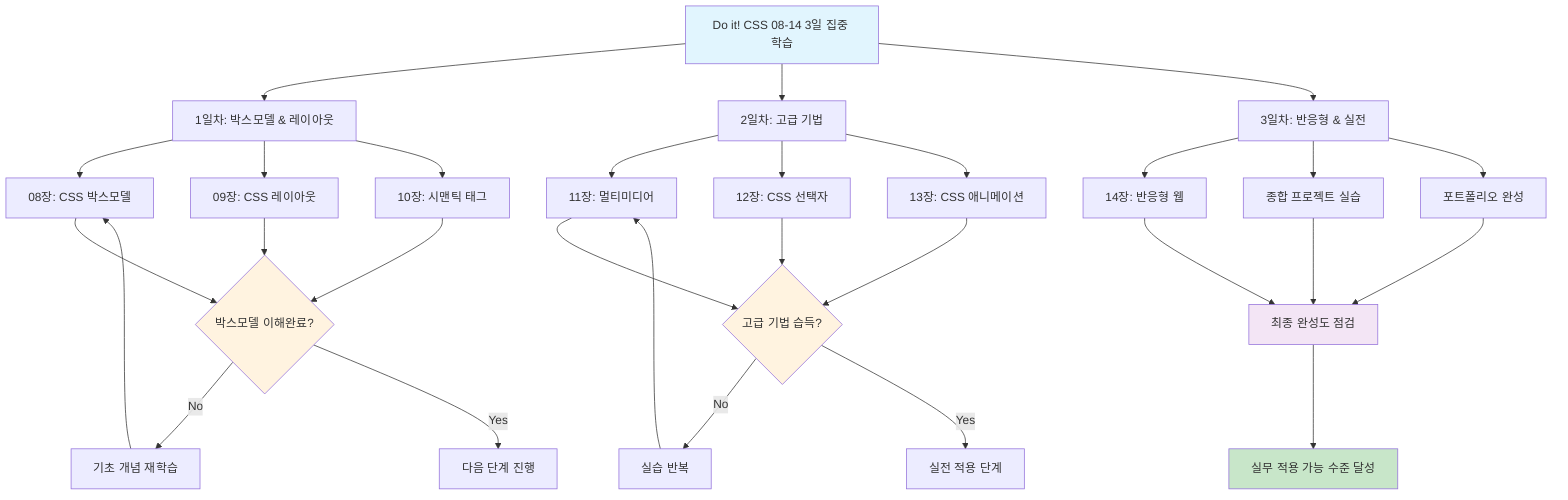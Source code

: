 flowchart TD
    A[Do it! CSS 08-14 3일 집중 학습] --> B[1일차: 박스모델 & 레이아웃]
    B --> C[08장: CSS 박스모델]
    B --> D[09장: CSS 레이아웃]
    B --> E[10장: 시맨틱 태그]
    
    A --> F[2일차: 고급 기법]
    F --> G[11장: 멀티미디어]
    F --> H[12장: CSS 선택자]
    F --> I[13장: CSS 애니메이션]
    
    A --> J[3일차: 반응형 & 실전]
    J --> K[14장: 반응형 웹]
    J --> L[종합 프로젝트 실습]
    J --> M[포트폴리오 완성]
    
    C --> N{박스모델 이해완료?}
    D --> N
    E --> N
    N -->|No| O[기초 개념 재학습]
    O --> C
    N -->|Yes| P[다음 단계 진행]
    
    G --> Q{고급 기법 습득?}
    H --> Q
    I --> Q
    Q -->|No| R[실습 반복]
    R --> G
    Q -->|Yes| S[실전 적용 단계]
    
    K --> T[최종 완성도 점검]
    L --> T
    M --> T
    T --> U[실무 적용 가능 수준 달성]
    
    style A fill:#e1f5fe
    style U fill:#c8e6c9
    style N fill:#fff3e0
    style Q fill:#fff3e0
    style T fill:#f3e5f5